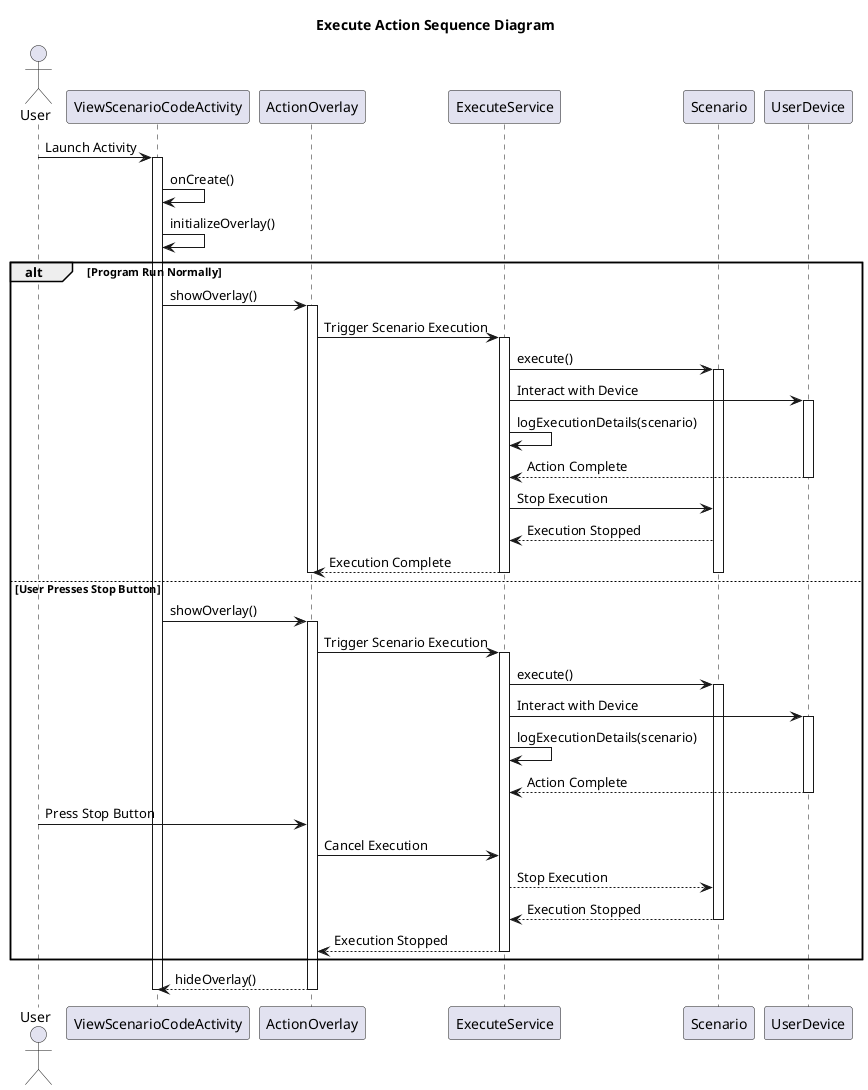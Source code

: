@startuml ExecuteActionSequenceDiagram

title Execute Action Sequence Diagram
actor User
participant ViewScenarioCodeActivity
participant ActionOverlay
participant ExecuteService
participant Scenario
participant UserDevice

User -> ViewScenarioCodeActivity : Launch Activity
activate ViewScenarioCodeActivity

ViewScenarioCodeActivity -> ViewScenarioCodeActivity : onCreate()
ViewScenarioCodeActivity -> ViewScenarioCodeActivity : initializeOverlay()



alt Program Run Normally
    ViewScenarioCodeActivity -> ActionOverlay : showOverlay()
    activate ActionOverlay
    ActionOverlay -> ExecuteService : Trigger Scenario Execution
    activate ExecuteService

    ExecuteService -> Scenario : execute()
    activate Scenario

    ExecuteService -> UserDevice : Interact with Device
    activate UserDevice
    ExecuteService -> ExecuteService : logExecutionDetails(scenario)
    UserDevice --> ExecuteService : Action Complete
    deactivate UserDevice
    ExecuteService -> Scenario : Stop Execution
    Scenario --> ExecuteService : Execution Stopped
    ExecuteService --> ActionOverlay : Execution Complete
    deactivate ActionOverlay
    deactivate Scenario
    deactivate ExecuteService
else User Presses Stop Button
    ViewScenarioCodeActivity -> ActionOverlay : showOverlay()
    activate ActionOverlay
    ActionOverlay -> ExecuteService : Trigger Scenario Execution
    activate ExecuteService

    ExecuteService -> Scenario : execute()
    activate Scenario

    ExecuteService -> UserDevice : Interact with Device
    activate UserDevice
    ExecuteService -> ExecuteService : logExecutionDetails(scenario)
    UserDevice --> ExecuteService : Action Complete
    deactivate UserDevice
    User -> ActionOverlay : Press Stop Button
    ActionOverlay -> ExecuteService : Cancel Execution
    ExecuteService --> Scenario : Stop Execution
    Scenario --> ExecuteService : Execution Stopped
    deactivate Scenario
    ExecuteService --> ActionOverlay : Execution Stopped
    
    deactivate ExecuteService
end

ActionOverlay --> ViewScenarioCodeActivity : hideOverlay()
deactivate ActionOverlay
deactivate ViewScenarioCodeActivity

@enduml
